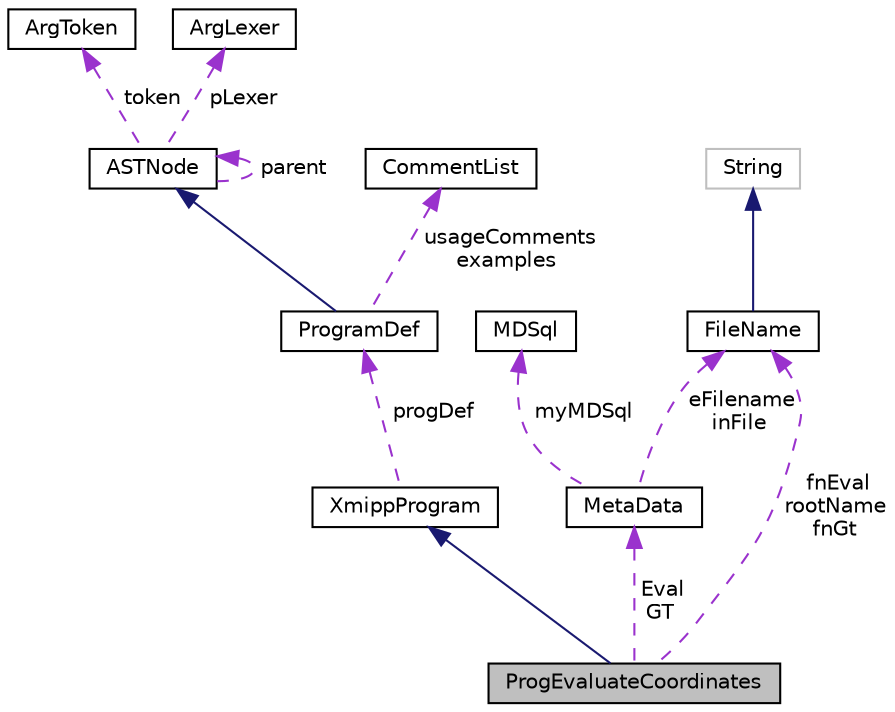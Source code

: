 digraph "ProgEvaluateCoordinates"
{
  edge [fontname="Helvetica",fontsize="10",labelfontname="Helvetica",labelfontsize="10"];
  node [fontname="Helvetica",fontsize="10",shape=record];
  Node2 [label="ProgEvaluateCoordinates",height=0.2,width=0.4,color="black", fillcolor="grey75", style="filled", fontcolor="black"];
  Node3 -> Node2 [dir="back",color="midnightblue",fontsize="10",style="solid",fontname="Helvetica"];
  Node3 [label="XmippProgram",height=0.2,width=0.4,color="black", fillcolor="white", style="filled",URL="$classXmippProgram.html"];
  Node4 -> Node3 [dir="back",color="darkorchid3",fontsize="10",style="dashed",label=" progDef" ,fontname="Helvetica"];
  Node4 [label="ProgramDef",height=0.2,width=0.4,color="black", fillcolor="white", style="filled",URL="$classProgramDef.html"];
  Node5 -> Node4 [dir="back",color="midnightblue",fontsize="10",style="solid",fontname="Helvetica"];
  Node5 [label="ASTNode",height=0.2,width=0.4,color="black", fillcolor="white", style="filled",URL="$classASTNode.html"];
  Node6 -> Node5 [dir="back",color="darkorchid3",fontsize="10",style="dashed",label=" token" ,fontname="Helvetica"];
  Node6 [label="ArgToken",height=0.2,width=0.4,color="black", fillcolor="white", style="filled",URL="$classArgToken.html"];
  Node7 -> Node5 [dir="back",color="darkorchid3",fontsize="10",style="dashed",label=" pLexer" ,fontname="Helvetica"];
  Node7 [label="ArgLexer",height=0.2,width=0.4,color="black", fillcolor="white", style="filled",URL="$classArgLexer.html"];
  Node5 -> Node5 [dir="back",color="darkorchid3",fontsize="10",style="dashed",label=" parent" ,fontname="Helvetica"];
  Node8 -> Node4 [dir="back",color="darkorchid3",fontsize="10",style="dashed",label=" usageComments\nexamples" ,fontname="Helvetica"];
  Node8 [label="CommentList",height=0.2,width=0.4,color="black", fillcolor="white", style="filled",URL="$classCommentList.html"];
  Node9 -> Node2 [dir="back",color="darkorchid3",fontsize="10",style="dashed",label=" Eval\nGT" ,fontname="Helvetica"];
  Node9 [label="MetaData",height=0.2,width=0.4,color="black", fillcolor="white", style="filled",URL="$classMetaData.html"];
  Node10 -> Node9 [dir="back",color="darkorchid3",fontsize="10",style="dashed",label=" myMDSql" ,fontname="Helvetica"];
  Node10 [label="MDSql",height=0.2,width=0.4,color="black", fillcolor="white", style="filled",URL="$classMDSql.html"];
  Node11 -> Node9 [dir="back",color="darkorchid3",fontsize="10",style="dashed",label=" eFilename\ninFile" ,fontname="Helvetica"];
  Node11 [label="FileName",height=0.2,width=0.4,color="black", fillcolor="white", style="filled",URL="$classFileName.html"];
  Node12 -> Node11 [dir="back",color="midnightblue",fontsize="10",style="solid",fontname="Helvetica"];
  Node12 [label="String",height=0.2,width=0.4,color="grey75", fillcolor="white", style="filled"];
  Node11 -> Node2 [dir="back",color="darkorchid3",fontsize="10",style="dashed",label=" fnEval\nrootName\nfnGt" ,fontname="Helvetica"];
}
